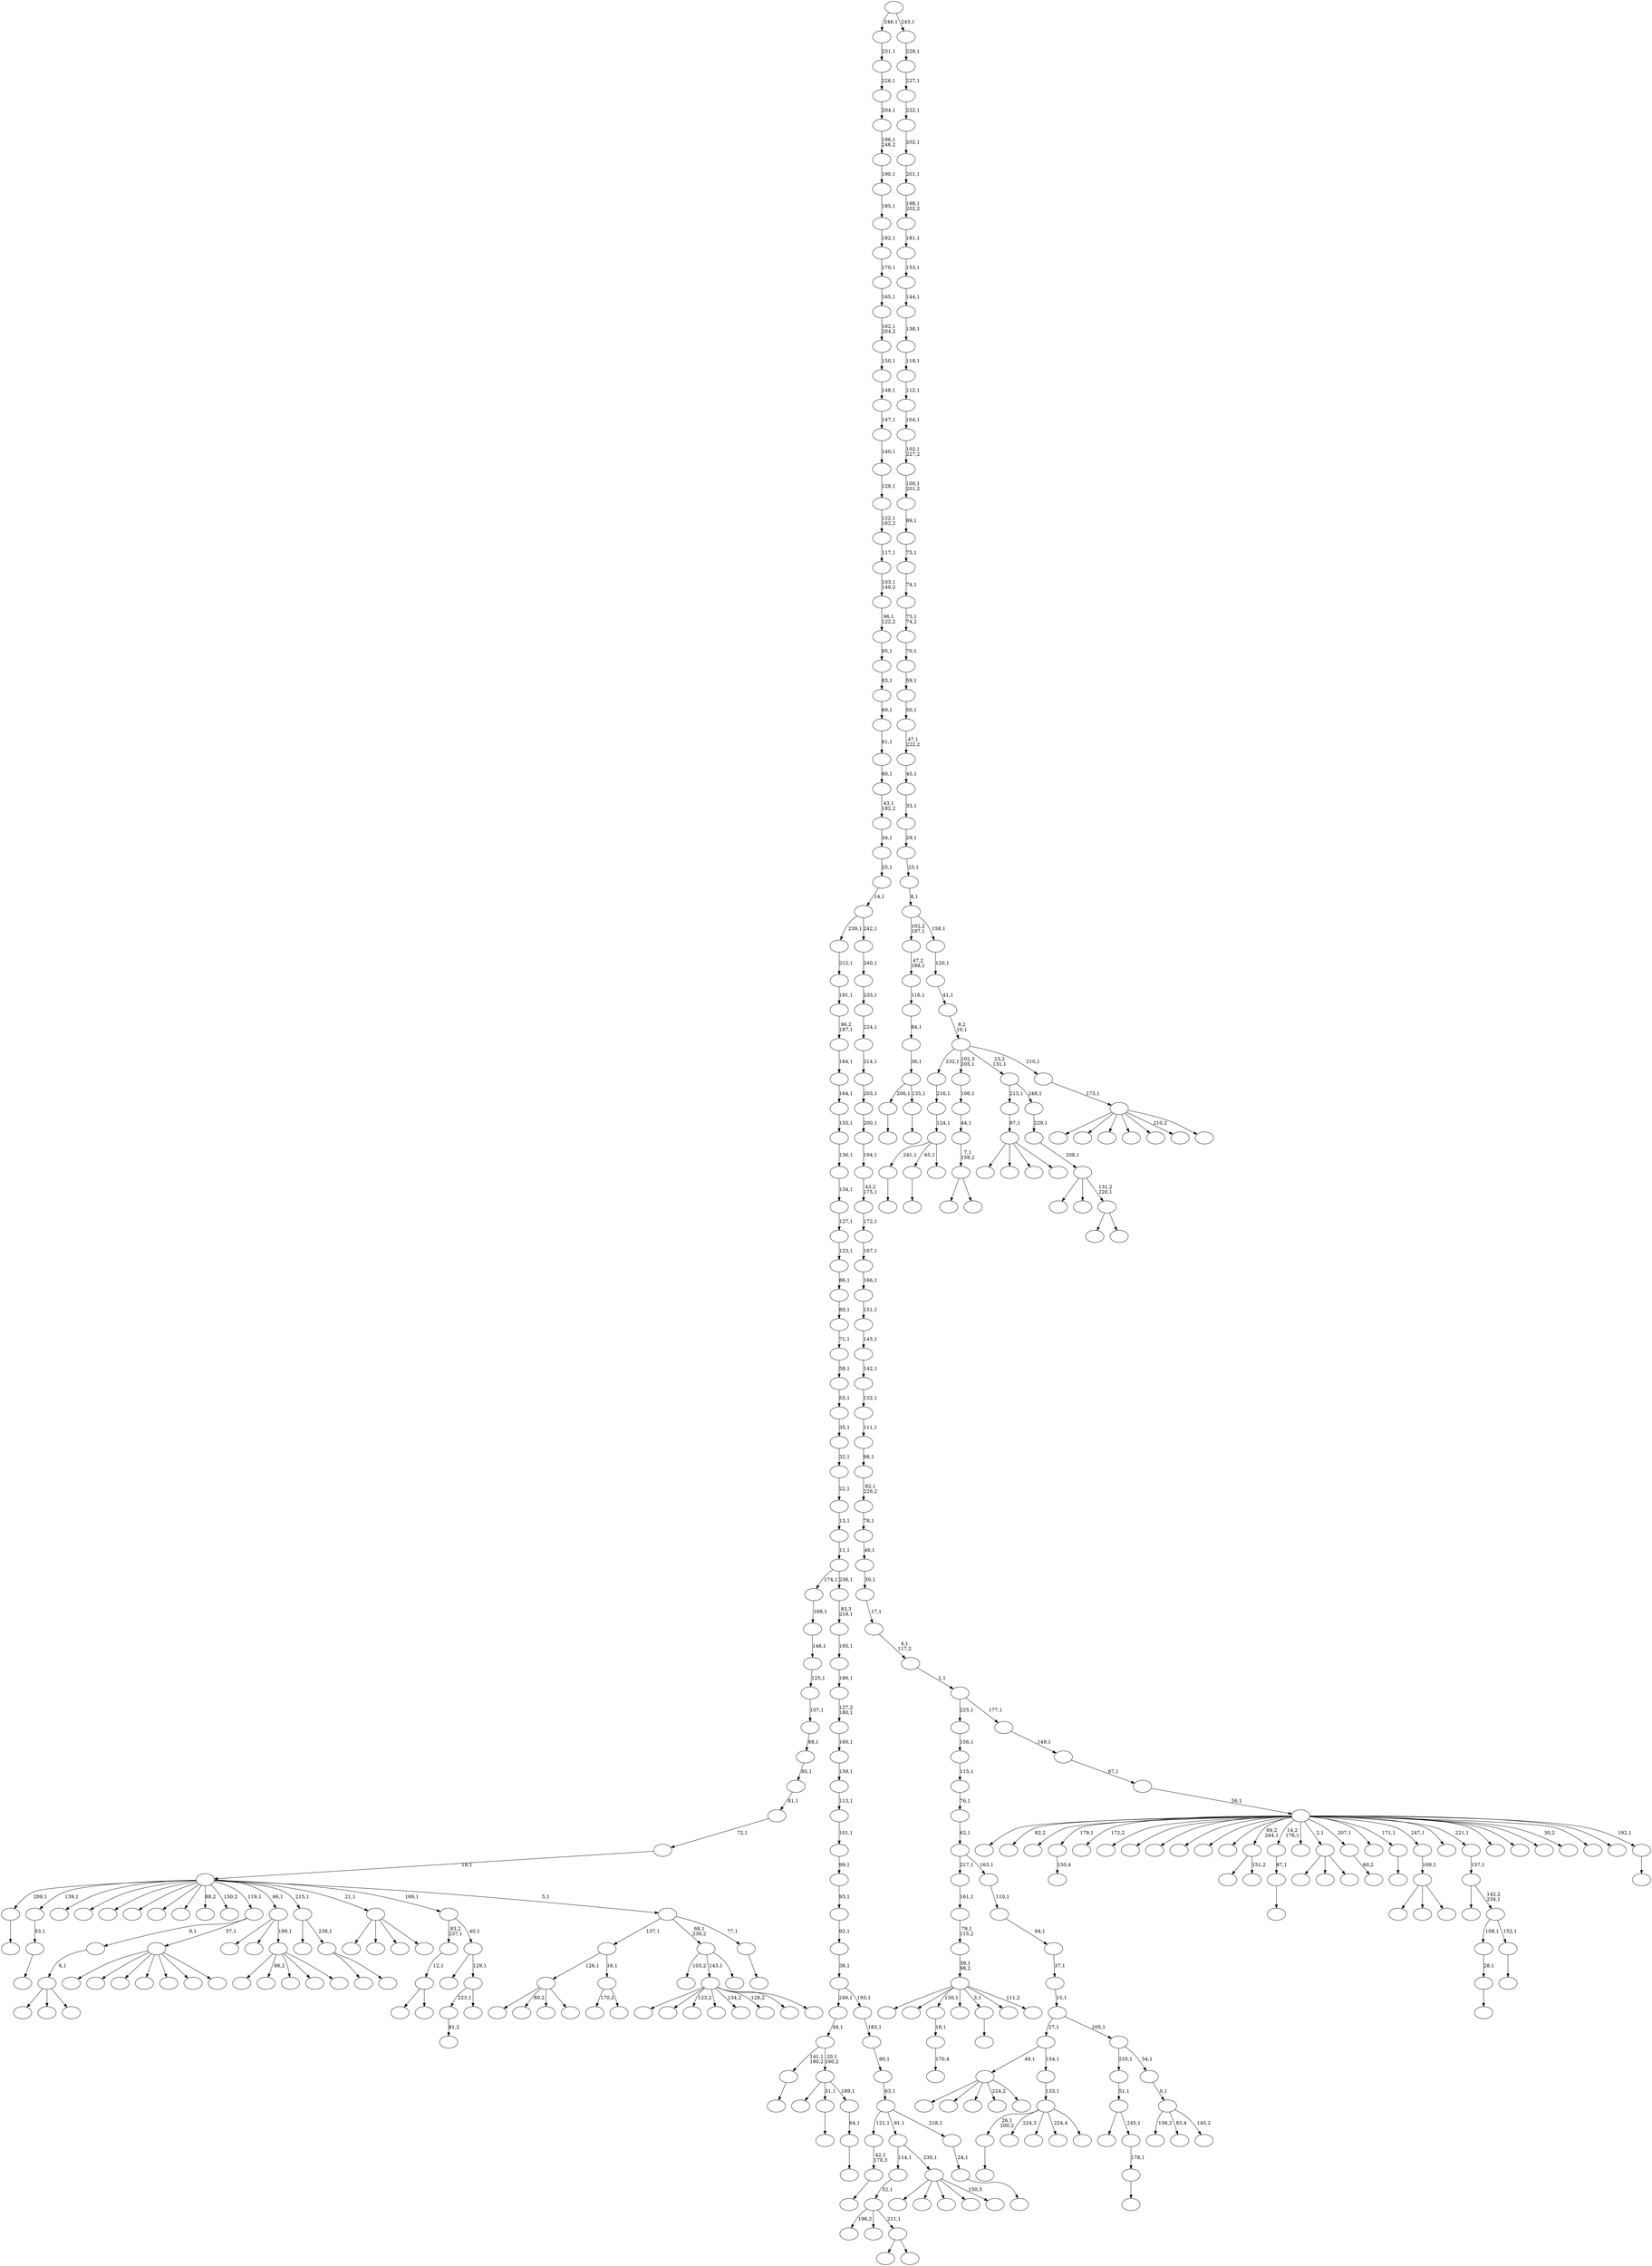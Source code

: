 digraph T {
	400 [label=""]
	399 [label=""]
	398 [label=""]
	397 [label=""]
	396 [label=""]
	395 [label=""]
	394 [label=""]
	393 [label=""]
	392 [label=""]
	391 [label=""]
	390 [label=""]
	389 [label=""]
	388 [label=""]
	387 [label=""]
	386 [label=""]
	385 [label=""]
	384 [label=""]
	383 [label=""]
	382 [label=""]
	381 [label=""]
	380 [label=""]
	379 [label=""]
	378 [label=""]
	377 [label=""]
	376 [label=""]
	375 [label=""]
	374 [label=""]
	373 [label=""]
	372 [label=""]
	371 [label=""]
	370 [label=""]
	369 [label=""]
	368 [label=""]
	367 [label=""]
	366 [label=""]
	365 [label=""]
	364 [label=""]
	363 [label=""]
	362 [label=""]
	361 [label=""]
	360 [label=""]
	359 [label=""]
	358 [label=""]
	357 [label=""]
	356 [label=""]
	355 [label=""]
	354 [label=""]
	353 [label=""]
	352 [label=""]
	351 [label=""]
	350 [label=""]
	349 [label=""]
	348 [label=""]
	347 [label=""]
	346 [label=""]
	345 [label=""]
	344 [label=""]
	343 [label=""]
	342 [label=""]
	341 [label=""]
	340 [label=""]
	339 [label=""]
	338 [label=""]
	337 [label=""]
	336 [label=""]
	335 [label=""]
	334 [label=""]
	333 [label=""]
	332 [label=""]
	331 [label=""]
	330 [label=""]
	329 [label=""]
	328 [label=""]
	327 [label=""]
	326 [label=""]
	325 [label=""]
	324 [label=""]
	323 [label=""]
	322 [label=""]
	321 [label=""]
	320 [label=""]
	319 [label=""]
	318 [label=""]
	317 [label=""]
	316 [label=""]
	315 [label=""]
	314 [label=""]
	313 [label=""]
	312 [label=""]
	311 [label=""]
	310 [label=""]
	309 [label=""]
	308 [label=""]
	307 [label=""]
	306 [label=""]
	305 [label=""]
	304 [label=""]
	303 [label=""]
	302 [label=""]
	301 [label=""]
	300 [label=""]
	299 [label=""]
	298 [label=""]
	297 [label=""]
	296 [label=""]
	295 [label=""]
	294 [label=""]
	293 [label=""]
	292 [label=""]
	291 [label=""]
	290 [label=""]
	289 [label=""]
	288 [label=""]
	287 [label=""]
	286 [label=""]
	285 [label=""]
	284 [label=""]
	283 [label=""]
	282 [label=""]
	281 [label=""]
	280 [label=""]
	279 [label=""]
	278 [label=""]
	277 [label=""]
	276 [label=""]
	275 [label=""]
	274 [label=""]
	273 [label=""]
	272 [label=""]
	271 [label=""]
	270 [label=""]
	269 [label=""]
	268 [label=""]
	267 [label=""]
	266 [label=""]
	265 [label=""]
	264 [label=""]
	263 [label=""]
	262 [label=""]
	261 [label=""]
	260 [label=""]
	259 [label=""]
	258 [label=""]
	257 [label=""]
	256 [label=""]
	255 [label=""]
	254 [label=""]
	253 [label=""]
	252 [label=""]
	251 [label=""]
	250 [label=""]
	249 [label=""]
	248 [label=""]
	247 [label=""]
	246 [label=""]
	245 [label=""]
	244 [label=""]
	243 [label=""]
	242 [label=""]
	241 [label=""]
	240 [label=""]
	239 [label=""]
	238 [label=""]
	237 [label=""]
	236 [label=""]
	235 [label=""]
	234 [label=""]
	233 [label=""]
	232 [label=""]
	231 [label=""]
	230 [label=""]
	229 [label=""]
	228 [label=""]
	227 [label=""]
	226 [label=""]
	225 [label=""]
	224 [label=""]
	223 [label=""]
	222 [label=""]
	221 [label=""]
	220 [label=""]
	219 [label=""]
	218 [label=""]
	217 [label=""]
	216 [label=""]
	215 [label=""]
	214 [label=""]
	213 [label=""]
	212 [label=""]
	211 [label=""]
	210 [label=""]
	209 [label=""]
	208 [label=""]
	207 [label=""]
	206 [label=""]
	205 [label=""]
	204 [label=""]
	203 [label=""]
	202 [label=""]
	201 [label=""]
	200 [label=""]
	199 [label=""]
	198 [label=""]
	197 [label=""]
	196 [label=""]
	195 [label=""]
	194 [label=""]
	193 [label=""]
	192 [label=""]
	191 [label=""]
	190 [label=""]
	189 [label=""]
	188 [label=""]
	187 [label=""]
	186 [label=""]
	185 [label=""]
	184 [label=""]
	183 [label=""]
	182 [label=""]
	181 [label=""]
	180 [label=""]
	179 [label=""]
	178 [label=""]
	177 [label=""]
	176 [label=""]
	175 [label=""]
	174 [label=""]
	173 [label=""]
	172 [label=""]
	171 [label=""]
	170 [label=""]
	169 [label=""]
	168 [label=""]
	167 [label=""]
	166 [label=""]
	165 [label=""]
	164 [label=""]
	163 [label=""]
	162 [label=""]
	161 [label=""]
	160 [label=""]
	159 [label=""]
	158 [label=""]
	157 [label=""]
	156 [label=""]
	155 [label=""]
	154 [label=""]
	153 [label=""]
	152 [label=""]
	151 [label=""]
	150 [label=""]
	149 [label=""]
	148 [label=""]
	147 [label=""]
	146 [label=""]
	145 [label=""]
	144 [label=""]
	143 [label=""]
	142 [label=""]
	141 [label=""]
	140 [label=""]
	139 [label=""]
	138 [label=""]
	137 [label=""]
	136 [label=""]
	135 [label=""]
	134 [label=""]
	133 [label=""]
	132 [label=""]
	131 [label=""]
	130 [label=""]
	129 [label=""]
	128 [label=""]
	127 [label=""]
	126 [label=""]
	125 [label=""]
	124 [label=""]
	123 [label=""]
	122 [label=""]
	121 [label=""]
	120 [label=""]
	119 [label=""]
	118 [label=""]
	117 [label=""]
	116 [label=""]
	115 [label=""]
	114 [label=""]
	113 [label=""]
	112 [label=""]
	111 [label=""]
	110 [label=""]
	109 [label=""]
	108 [label=""]
	107 [label=""]
	106 [label=""]
	105 [label=""]
	104 [label=""]
	103 [label=""]
	102 [label=""]
	101 [label=""]
	100 [label=""]
	99 [label=""]
	98 [label=""]
	97 [label=""]
	96 [label=""]
	95 [label=""]
	94 [label=""]
	93 [label=""]
	92 [label=""]
	91 [label=""]
	90 [label=""]
	89 [label=""]
	88 [label=""]
	87 [label=""]
	86 [label=""]
	85 [label=""]
	84 [label=""]
	83 [label=""]
	82 [label=""]
	81 [label=""]
	80 [label=""]
	79 [label=""]
	78 [label=""]
	77 [label=""]
	76 [label=""]
	75 [label=""]
	74 [label=""]
	73 [label=""]
	72 [label=""]
	71 [label=""]
	70 [label=""]
	69 [label=""]
	68 [label=""]
	67 [label=""]
	66 [label=""]
	65 [label=""]
	64 [label=""]
	63 [label=""]
	62 [label=""]
	61 [label=""]
	60 [label=""]
	59 [label=""]
	58 [label=""]
	57 [label=""]
	56 [label=""]
	55 [label=""]
	54 [label=""]
	53 [label=""]
	52 [label=""]
	51 [label=""]
	50 [label=""]
	49 [label=""]
	48 [label=""]
	47 [label=""]
	46 [label=""]
	45 [label=""]
	44 [label=""]
	43 [label=""]
	42 [label=""]
	41 [label=""]
	40 [label=""]
	39 [label=""]
	38 [label=""]
	37 [label=""]
	36 [label=""]
	35 [label=""]
	34 [label=""]
	33 [label=""]
	32 [label=""]
	31 [label=""]
	30 [label=""]
	29 [label=""]
	28 [label=""]
	27 [label=""]
	26 [label=""]
	25 [label=""]
	24 [label=""]
	23 [label=""]
	22 [label=""]
	21 [label=""]
	20 [label=""]
	19 [label=""]
	18 [label=""]
	17 [label=""]
	16 [label=""]
	15 [label=""]
	14 [label=""]
	13 [label=""]
	12 [label=""]
	11 [label=""]
	10 [label=""]
	9 [label=""]
	8 [label=""]
	7 [label=""]
	6 [label=""]
	5 [label=""]
	4 [label=""]
	3 [label=""]
	2 [label=""]
	1 [label=""]
	0 [label=""]
	390 -> 391 [label="150,4"]
	385 -> 386 [label=""]
	374 -> 375 [label=""]
	372 -> 373 [label=""]
	371 -> 372 [label="53,1"]
	369 -> 370 [label=""]
	368 -> 369 [label="28,1"]
	366 -> 367 [label=""]
	361 -> 362 [label="170,4"]
	360 -> 361 [label="18,1"]
	341 -> 342 [label=""]
	333 -> 334 [label=""]
	327 -> 358 [label=""]
	327 -> 354 [label="80,2"]
	327 -> 336 [label=""]
	327 -> 328 [label=""]
	323 -> 365 [label=""]
	323 -> 324 [label="151,2"]
	319 -> 320 [label=""]
	314 -> 315 [label=""]
	313 -> 314 [label="87,1"]
	309 -> 310 [label=""]
	307 -> 308 [label="81,2"]
	301 -> 302 [label=""]
	299 -> 385 [label="241,1"]
	299 -> 319 [label="65,1"]
	299 -> 300 [label=""]
	298 -> 299 [label="124,1"]
	297 -> 298 [label="216,1"]
	293 -> 349 [label=""]
	293 -> 294 [label=""]
	292 -> 293 [label="7,1\n158,2"]
	291 -> 292 [label="44,1"]
	290 -> 291 [label="106,1"]
	285 -> 318 [label=""]
	285 -> 316 [label=""]
	285 -> 286 [label=""]
	283 -> 284 [label=""]
	282 -> 283 [label="42,1\n170,3"]
	280 -> 389 [label="170,2"]
	280 -> 281 [label=""]
	279 -> 327 [label="126,1"]
	279 -> 280 [label="16,1"]
	272 -> 273 [label="60,2"]
	268 -> 388 [label=""]
	268 -> 304 [label=""]
	268 -> 271 [label=""]
	268 -> 269 [label=""]
	267 -> 268 [label="97,1"]
	262 -> 263 [label=""]
	259 -> 303 [label=""]
	259 -> 260 [label=""]
	258 -> 347 [label=""]
	258 -> 322 [label=""]
	258 -> 259 [label="131,2\n220,1"]
	257 -> 258 [label="208,1"]
	256 -> 257 [label="229,1"]
	255 -> 267 [label="213,1"]
	255 -> 256 [label="248,1"]
	252 -> 253 [label=""]
	251 -> 252 [label="64,1"]
	250 -> 364 [label=""]
	250 -> 341 [label="31,1"]
	250 -> 251 [label="189,1"]
	249 -> 333 [label="141,1\n190,2"]
	249 -> 250 [label="20,1\n160,2"]
	248 -> 249 [label="48,1"]
	246 -> 393 [label=""]
	246 -> 376 [label=""]
	246 -> 247 [label=""]
	245 -> 246 [label="6,1"]
	242 -> 382 [label=""]
	242 -> 289 [label=""]
	242 -> 243 [label=""]
	241 -> 242 [label="109,1"]
	237 -> 343 [label=""]
	237 -> 238 [label=""]
	236 -> 355 [label="196,2"]
	236 -> 312 [label=""]
	236 -> 237 [label="211,1"]
	235 -> 236 [label="52,1"]
	232 -> 317 [label=""]
	232 -> 233 [label=""]
	231 -> 232 [label="12,1"]
	229 -> 230 [label=""]
	228 -> 368 [label="108,1"]
	228 -> 229 [label="152,1"]
	227 -> 325 [label=""]
	227 -> 228 [label="142,2\n234,1"]
	226 -> 227 [label="157,1"]
	220 -> 397 [label=""]
	220 -> 381 [label=""]
	220 -> 360 [label="130,1"]
	220 -> 357 [label=""]
	220 -> 301 [label="3,1"]
	220 -> 277 [label=""]
	220 -> 221 [label="111,2"]
	219 -> 220 [label="39,1\n98,2"]
	218 -> 219 [label="79,1\n115,2"]
	217 -> 218 [label="161,1"]
	208 -> 398 [label=""]
	208 -> 394 [label=""]
	208 -> 321 [label=""]
	208 -> 287 [label="224,2"]
	208 -> 209 [label=""]
	204 -> 205 [label=""]
	203 -> 204 [label="178,1"]
	202 -> 329 [label=""]
	202 -> 203 [label="245,1"]
	201 -> 202 [label="51,1"]
	199 -> 379 [label=""]
	199 -> 377 [label=""]
	199 -> 330 [label=""]
	199 -> 326 [label=""]
	199 -> 274 [label=""]
	199 -> 212 [label=""]
	199 -> 200 [label=""]
	198 -> 245 [label="9,1"]
	198 -> 199 [label="57,1"]
	194 -> 380 [label=""]
	194 -> 340 [label="86,2"]
	194 -> 339 [label=""]
	194 -> 266 [label=""]
	194 -> 195 [label=""]
	193 -> 331 [label=""]
	193 -> 288 [label=""]
	193 -> 194 [label="199,1"]
	191 -> 206 [label=""]
	191 -> 192 [label=""]
	190 -> 335 [label=""]
	190 -> 191 [label="238,1"]
	188 -> 396 [label=""]
	188 -> 363 [label=""]
	188 -> 345 [label="123,2"]
	188 -> 295 [label=""]
	188 -> 278 [label="134,2"]
	188 -> 265 [label="128,2"]
	188 -> 214 [label=""]
	188 -> 189 [label=""]
	186 -> 366 [label="26,1\n200,2"]
	186 -> 353 [label="224,3"]
	186 -> 337 [label=""]
	186 -> 240 [label="224,4"]
	186 -> 187 [label=""]
	185 -> 186 [label="133,1"]
	184 -> 208 [label="49,1"]
	184 -> 185 [label="154,1"]
	182 -> 348 [label=""]
	182 -> 311 [label=""]
	182 -> 305 [label=""]
	182 -> 183 [label=""]
	180 -> 344 [label="156,2"]
	180 -> 213 [label="83,4"]
	180 -> 181 [label="145,2"]
	179 -> 180 [label="0,1"]
	178 -> 201 [label="235,1"]
	178 -> 179 [label="54,1"]
	177 -> 184 [label="27,1"]
	177 -> 178 [label="105,1"]
	176 -> 177 [label="15,1"]
	175 -> 176 [label="37,1"]
	174 -> 175 [label="94,1"]
	173 -> 174 [label="110,1"]
	172 -> 217 [label="217,1"]
	172 -> 173 [label="163,1"]
	171 -> 172 [label="62,1"]
	170 -> 171 [label="76,1"]
	169 -> 170 [label="115,1"]
	168 -> 169 [label="156,1"]
	166 -> 207 [label="103,2"]
	166 -> 188 [label="143,1"]
	166 -> 167 [label=""]
	164 -> 392 [label=""]
	164 -> 338 [label=""]
	164 -> 234 [label=""]
	164 -> 225 [label=""]
	164 -> 165 [label="150,3"]
	163 -> 235 [label="114,1"]
	163 -> 164 [label="230,1"]
	161 -> 307 [label="223,1"]
	161 -> 162 [label=""]
	160 -> 270 [label=""]
	160 -> 161 [label="129,1"]
	159 -> 231 [label="83,2\n237,1"]
	159 -> 160 [label="40,1"]
	157 -> 158 [label=""]
	156 -> 279 [label="137,1"]
	156 -> 166 [label="68,1\n239,2"]
	156 -> 157 [label="77,1"]
	155 -> 374 [label="209,1"]
	155 -> 371 [label="139,1"]
	155 -> 352 [label=""]
	155 -> 350 [label=""]
	155 -> 296 [label=""]
	155 -> 275 [label=""]
	155 -> 254 [label=""]
	155 -> 244 [label=""]
	155 -> 222 [label="88,2"]
	155 -> 210 [label="150,2"]
	155 -> 198 [label="119,1"]
	155 -> 193 [label="66,1"]
	155 -> 190 [label="215,1"]
	155 -> 182 [label="21,1"]
	155 -> 159 [label="169,1"]
	155 -> 156 [label="5,1"]
	154 -> 155 [label="19,1"]
	153 -> 154 [label="72,1"]
	152 -> 153 [label="81,1"]
	151 -> 152 [label="85,1"]
	150 -> 151 [label="88,1"]
	149 -> 150 [label="107,1"]
	148 -> 149 [label="125,1"]
	147 -> 148 [label="146,1"]
	146 -> 147 [label="168,1"]
	144 -> 145 [label=""]
	143 -> 144 [label="24,1"]
	142 -> 282 [label="121,1"]
	142 -> 163 [label="91,1"]
	142 -> 143 [label="218,1"]
	141 -> 142 [label="63,1"]
	140 -> 141 [label="90,1"]
	139 -> 140 [label="183,1"]
	138 -> 248 [label="249,1"]
	138 -> 139 [label="193,1"]
	137 -> 138 [label="38,1"]
	136 -> 137 [label="92,1"]
	135 -> 136 [label="93,1"]
	134 -> 135 [label="99,1"]
	133 -> 134 [label="101,1"]
	132 -> 133 [label="113,1"]
	131 -> 132 [label="159,1"]
	130 -> 131 [label="160,1"]
	129 -> 130 [label="127,2\n180,1"]
	128 -> 129 [label="186,1"]
	127 -> 128 [label="195,1"]
	126 -> 127 [label="83,3\n219,1"]
	125 -> 146 [label="174,1"]
	125 -> 126 [label="236,1"]
	124 -> 125 [label="11,1"]
	123 -> 124 [label="13,1"]
	122 -> 123 [label="22,1"]
	121 -> 122 [label="32,1"]
	120 -> 121 [label="35,1"]
	119 -> 120 [label="55,1"]
	118 -> 119 [label="58,1"]
	117 -> 118 [label="71,1"]
	116 -> 117 [label="80,1"]
	115 -> 116 [label="86,1"]
	114 -> 115 [label="123,1"]
	113 -> 114 [label="127,1"]
	112 -> 113 [label="134,1"]
	111 -> 112 [label="136,1"]
	110 -> 111 [label="155,1"]
	109 -> 110 [label="164,1"]
	108 -> 109 [label="184,1"]
	107 -> 108 [label="96,2\n187,1"]
	106 -> 107 [label="191,1"]
	105 -> 106 [label="212,1"]
	102 -> 103 [label=""]
	101 -> 309 [label="206,1"]
	101 -> 102 [label="135,1"]
	100 -> 101 [label="36,1"]
	99 -> 100 [label="84,1"]
	98 -> 99 [label="116,1"]
	97 -> 98 [label="47,2\n188,1"]
	95 -> 96 [label=""]
	94 -> 400 [label=""]
	94 -> 399 [label="82,2"]
	94 -> 395 [label=""]
	94 -> 390 [label="179,1"]
	94 -> 384 [label="172,2"]
	94 -> 383 [label=""]
	94 -> 378 [label=""]
	94 -> 359 [label=""]
	94 -> 356 [label=""]
	94 -> 346 [label=""]
	94 -> 332 [label=""]
	94 -> 323 [label="69,2\n244,1"]
	94 -> 313 [label="14,2\n176,1"]
	94 -> 306 [label=""]
	94 -> 285 [label="2,1"]
	94 -> 272 [label="207,1"]
	94 -> 264 [label=""]
	94 -> 262 [label="171,1"]
	94 -> 241 [label="247,1"]
	94 -> 239 [label=""]
	94 -> 226 [label="221,1"]
	94 -> 224 [label=""]
	94 -> 216 [label=""]
	94 -> 215 [label=""]
	94 -> 197 [label="30,2"]
	94 -> 196 [label=""]
	94 -> 104 [label=""]
	94 -> 95 [label="192,1"]
	93 -> 94 [label="56,1"]
	92 -> 93 [label="67,1"]
	91 -> 92 [label="149,1"]
	90 -> 168 [label="225,1"]
	90 -> 91 [label="177,1"]
	89 -> 90 [label="1,1"]
	88 -> 89 [label="4,1\n117,2"]
	87 -> 88 [label="17,1"]
	86 -> 87 [label="30,1"]
	85 -> 86 [label="46,1"]
	84 -> 85 [label="78,1"]
	83 -> 84 [label="82,1\n226,2"]
	82 -> 83 [label="98,1"]
	81 -> 82 [label="111,1"]
	80 -> 81 [label="132,1"]
	79 -> 80 [label="142,1"]
	78 -> 79 [label="145,1"]
	77 -> 78 [label="151,1"]
	76 -> 77 [label="166,1"]
	75 -> 76 [label="167,1"]
	74 -> 75 [label="172,1"]
	73 -> 74 [label="43,2\n175,1"]
	72 -> 73 [label="194,1"]
	71 -> 72 [label="200,1"]
	70 -> 71 [label="203,1"]
	69 -> 70 [label="214,1"]
	68 -> 69 [label="224,1"]
	67 -> 68 [label="233,1"]
	66 -> 67 [label="240,1"]
	65 -> 105 [label="239,1"]
	65 -> 66 [label="242,1"]
	64 -> 65 [label="14,1"]
	63 -> 64 [label="25,1"]
	62 -> 63 [label="34,1"]
	61 -> 62 [label="43,1\n182,2"]
	60 -> 61 [label="60,1"]
	59 -> 60 [label="61,1"]
	58 -> 59 [label="69,1"]
	57 -> 58 [label="83,1"]
	56 -> 57 [label="95,1"]
	55 -> 56 [label="96,1\n122,2"]
	54 -> 55 [label="103,1\n140,2"]
	53 -> 54 [label="117,1"]
	52 -> 53 [label="122,1\n162,2"]
	51 -> 52 [label="128,1"]
	50 -> 51 [label="140,1"]
	49 -> 50 [label="147,1"]
	48 -> 49 [label="148,1"]
	47 -> 48 [label="150,1"]
	46 -> 47 [label="162,1\n204,2"]
	45 -> 46 [label="165,1"]
	44 -> 45 [label="170,1"]
	43 -> 44 [label="182,1"]
	42 -> 43 [label="185,1"]
	41 -> 42 [label="190,1"]
	40 -> 41 [label="196,1\n246,2"]
	39 -> 40 [label="204,1"]
	38 -> 39 [label="226,1"]
	37 -> 38 [label="231,1"]
	35 -> 387 [label=""]
	35 -> 351 [label=""]
	35 -> 276 [label=""]
	35 -> 261 [label=""]
	35 -> 223 [label=""]
	35 -> 211 [label="210,2"]
	35 -> 36 [label=""]
	34 -> 35 [label="173,1"]
	33 -> 297 [label="232,1"]
	33 -> 290 [label="102,3\n205,1"]
	33 -> 255 [label="23,2\n131,1"]
	33 -> 34 [label="210,1"]
	32 -> 33 [label="8,2\n10,1"]
	31 -> 32 [label="41,1"]
	30 -> 31 [label="120,1"]
	29 -> 97 [label="102,2\n197,1"]
	29 -> 30 [label="158,1"]
	28 -> 29 [label="8,1"]
	27 -> 28 [label="23,1"]
	26 -> 27 [label="29,1"]
	25 -> 26 [label="33,1"]
	24 -> 25 [label="45,1"]
	23 -> 24 [label="47,1\n222,2"]
	22 -> 23 [label="50,1"]
	21 -> 22 [label="59,1"]
	20 -> 21 [label="70,1"]
	19 -> 20 [label="73,1\n74,2"]
	18 -> 19 [label="74,1"]
	17 -> 18 [label="75,1"]
	16 -> 17 [label="89,1"]
	15 -> 16 [label="100,1\n201,2"]
	14 -> 15 [label="102,1\n227,2"]
	13 -> 14 [label="104,1"]
	12 -> 13 [label="112,1"]
	11 -> 12 [label="118,1"]
	10 -> 11 [label="138,1"]
	9 -> 10 [label="144,1"]
	8 -> 9 [label="153,1"]
	7 -> 8 [label="181,1"]
	6 -> 7 [label="198,1\n202,2"]
	5 -> 6 [label="201,1"]
	4 -> 5 [label="202,1"]
	3 -> 4 [label="222,1"]
	2 -> 3 [label="227,1"]
	1 -> 2 [label="228,1"]
	0 -> 37 [label="246,1"]
	0 -> 1 [label="243,1"]
}

